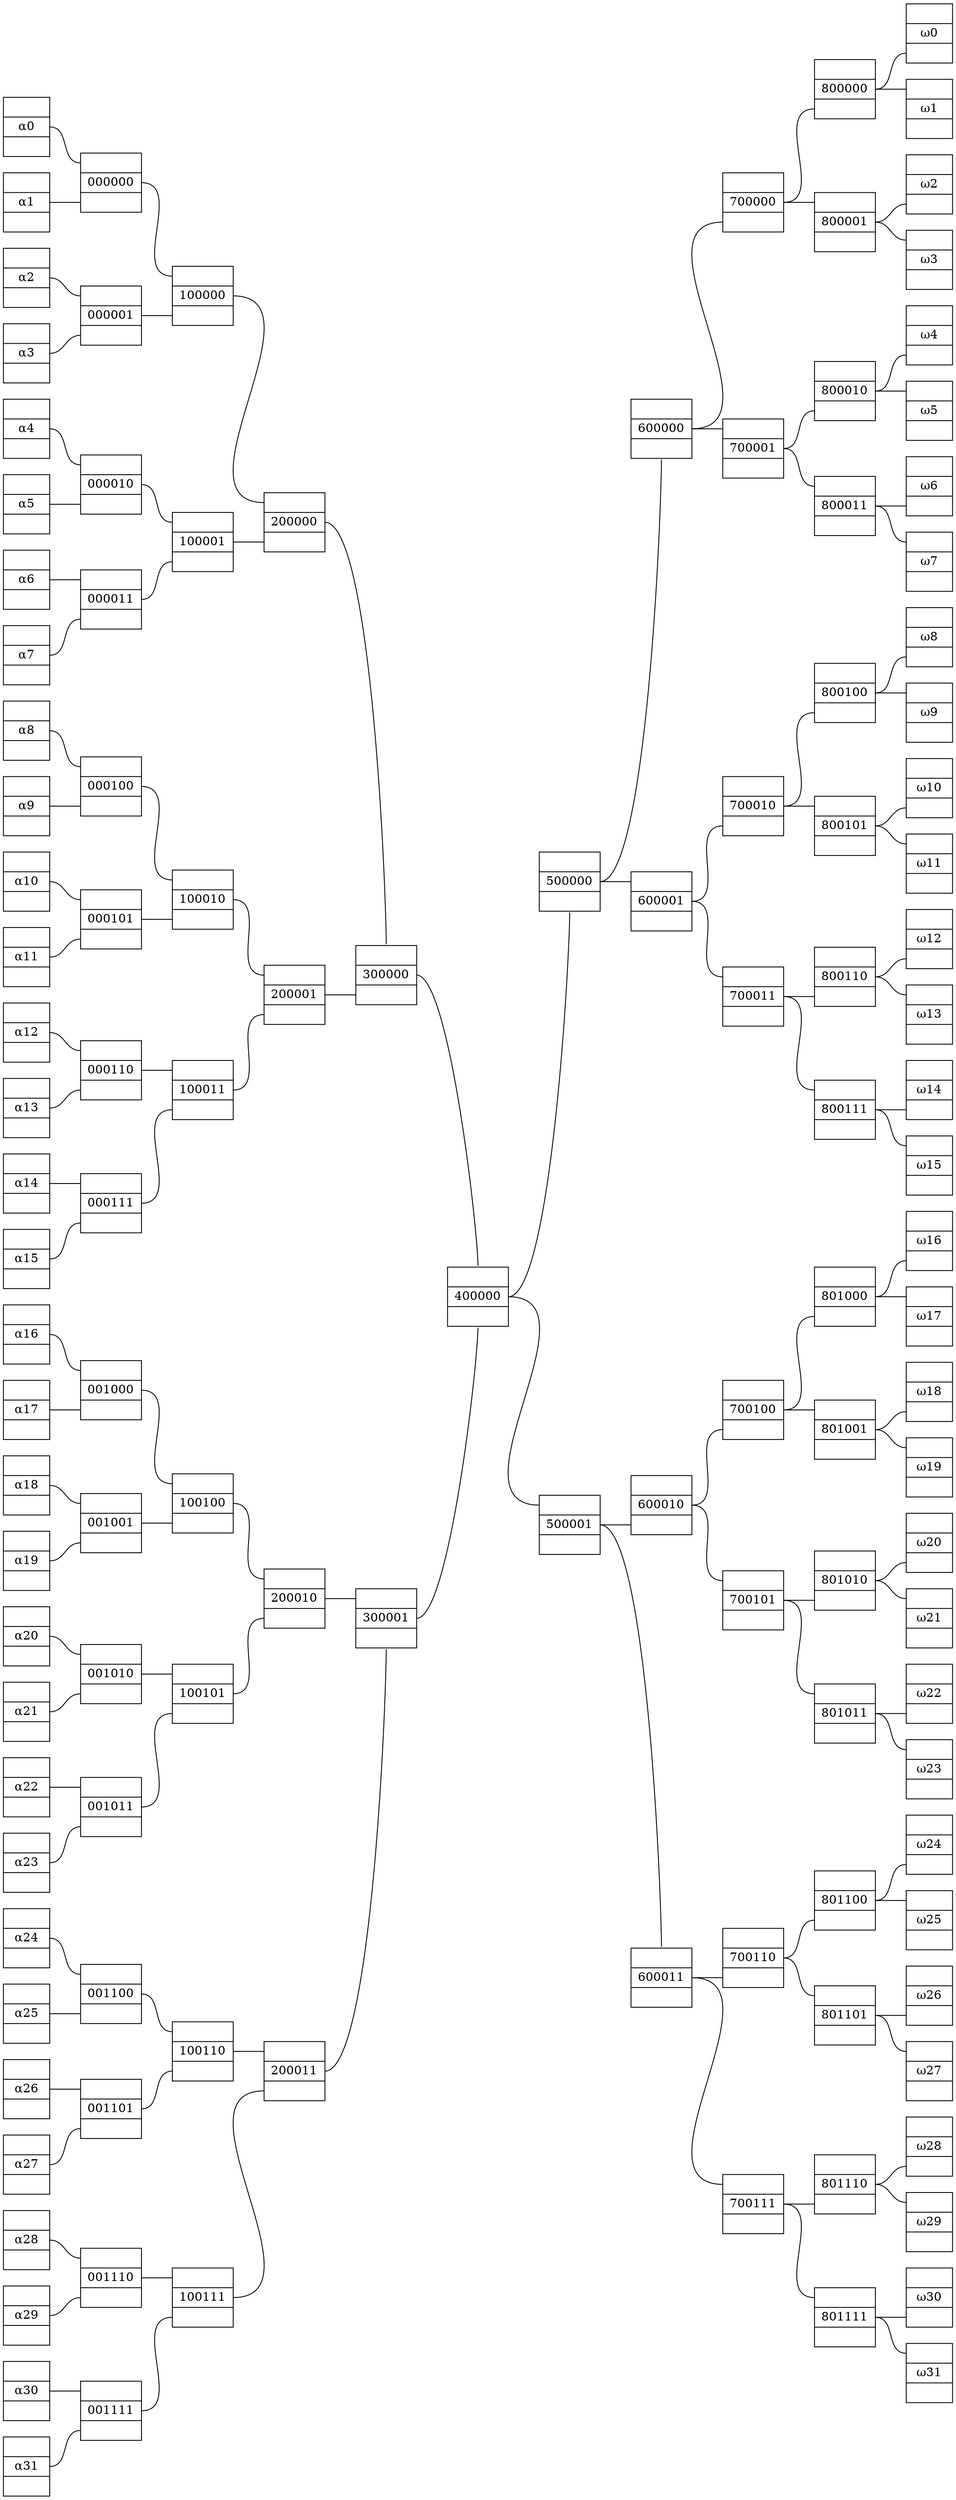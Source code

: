 graph "32 binairy tree general" {
	graph [rankdir=LR]
	node [height=.1 shape=record]
	"α00000" [label="<f0> |<f1> α0|<f2>"]
	"α00000":f1 -- 000000:f0
	"α00001" [label="<f0> |<f1> α1|<f2>"]
	"α00001":f1 -- 000000:f2
	"α00010" [label="<f0> |<f1> α2|<f2>"]
	"α00010":f1 -- 000001:f0
	"α00011" [label="<f0> |<f1> α3|<f2>"]
	"α00011":f1 -- 000001:f2
	"α00100" [label="<f0> |<f1> α4|<f2>"]
	"α00100":f1 -- 000010:f0
	"α00101" [label="<f0> |<f1> α5|<f2>"]
	"α00101":f1 -- 000010:f2
	"α00110" [label="<f0> |<f1> α6|<f2>"]
	"α00110":f1 -- 000011:f0
	"α00111" [label="<f0> |<f1> α7|<f2>"]
	"α00111":f1 -- 000011:f2
	"α01000" [label="<f0> |<f1> α8|<f2>"]
	"α01000":f1 -- 000100:f0
	"α01001" [label="<f0> |<f1> α9|<f2>"]
	"α01001":f1 -- 000100:f2
	"α01010" [label="<f0> |<f1> α10|<f2>"]
	"α01010":f1 -- 000101:f0
	"α01011" [label="<f0> |<f1> α11|<f2>"]
	"α01011":f1 -- 000101:f2
	"α01100" [label="<f0> |<f1> α12|<f2>"]
	"α01100":f1 -- 000110:f0
	"α01101" [label="<f0> |<f1> α13|<f2>"]
	"α01101":f1 -- 000110:f2
	"α01110" [label="<f0> |<f1> α14|<f2>"]
	"α01110":f1 -- 000111:f0
	"α01111" [label="<f0> |<f1> α15|<f2>"]
	"α01111":f1 -- 000111:f2
	"α10000" [label="<f0> |<f1> α16|<f2>"]
	"α10000":f1 -- 001000:f0
	"α10001" [label="<f0> |<f1> α17|<f2>"]
	"α10001":f1 -- 001000:f2
	"α10010" [label="<f0> |<f1> α18|<f2>"]
	"α10010":f1 -- 001001:f0
	"α10011" [label="<f0> |<f1> α19|<f2>"]
	"α10011":f1 -- 001001:f2
	"α10100" [label="<f0> |<f1> α20|<f2>"]
	"α10100":f1 -- 001010:f0
	"α10101" [label="<f0> |<f1> α21|<f2>"]
	"α10101":f1 -- 001010:f2
	"α10110" [label="<f0> |<f1> α22|<f2>"]
	"α10110":f1 -- 001011:f0
	"α10111" [label="<f0> |<f1> α23|<f2>"]
	"α10111":f1 -- 001011:f2
	"α11000" [label="<f0> |<f1> α24|<f2>"]
	"α11000":f1 -- 001100:f0
	"α11001" [label="<f0> |<f1> α25|<f2>"]
	"α11001":f1 -- 001100:f2
	"α11010" [label="<f0> |<f1> α26|<f2>"]
	"α11010":f1 -- 001101:f0
	"α11011" [label="<f0> |<f1> α27|<f2>"]
	"α11011":f1 -- 001101:f2
	"α11100" [label="<f0> |<f1> α28|<f2>"]
	"α11100":f1 -- 001110:f0
	"α11101" [label="<f0> |<f1> α29|<f2>"]
	"α11101":f1 -- 001110:f2
	"α11110" [label="<f0> |<f1> α30|<f2>"]
	"α11110":f1 -- 001111:f0
	"α11111" [label="<f0> |<f1> α31|<f2>"]
	"α11111":f1 -- 001111:f2
	"ω00000" [label="<f0> |<f1> ω0|<f2>"]
	"ω00001" [label="<f0> |<f1> ω1|<f2>"]
	"ω00010" [label="<f0> |<f1> ω2|<f2>"]
	"ω00011" [label="<f0> |<f1> ω3|<f2>"]
	"ω00100" [label="<f0> |<f1> ω4|<f2>"]
	"ω00101" [label="<f0> |<f1> ω5|<f2>"]
	"ω00110" [label="<f0> |<f1> ω6|<f2>"]
	"ω00111" [label="<f0> |<f1> ω7|<f2>"]
	"ω01000" [label="<f0> |<f1> ω8|<f2>"]
	"ω01001" [label="<f0> |<f1> ω9|<f2>"]
	"ω01010" [label="<f0> |<f1> ω10|<f2>"]
	"ω01011" [label="<f0> |<f1> ω11|<f2>"]
	"ω01100" [label="<f0> |<f1> ω12|<f2>"]
	"ω01101" [label="<f0> |<f1> ω13|<f2>"]
	"ω01110" [label="<f0> |<f1> ω14|<f2>"]
	"ω01111" [label="<f0> |<f1> ω15|<f2>"]
	"ω10000" [label="<f0> |<f1> ω16|<f2>"]
	"ω10001" [label="<f0> |<f1> ω17|<f2>"]
	"ω10010" [label="<f0> |<f1> ω18|<f2>"]
	"ω10011" [label="<f0> |<f1> ω19|<f2>"]
	"ω10100" [label="<f0> |<f1> ω20|<f2>"]
	"ω10101" [label="<f0> |<f1> ω21|<f2>"]
	"ω10110" [label="<f0> |<f1> ω22|<f2>"]
	"ω10111" [label="<f0> |<f1> ω23|<f2>"]
	"ω11000" [label="<f0> |<f1> ω24|<f2>"]
	"ω11001" [label="<f0> |<f1> ω25|<f2>"]
	"ω11010" [label="<f0> |<f1> ω26|<f2>"]
	"ω11011" [label="<f0> |<f1> ω27|<f2>"]
	"ω11100" [label="<f0> |<f1> ω28|<f2>"]
	"ω11101" [label="<f0> |<f1> ω29|<f2>"]
	"ω11110" [label="<f0> |<f1> ω30|<f2>"]
	"ω11111" [label="<f0> |<f1> ω31|<f2>"]
	000000 [label="<f0> |<f1> 000000|<f2>"]
	000000:f1 -- 100000:f0
	000001 [label="<f0> |<f1> 000001|<f2>"]
	000001:f1 -- 100000:f2
	000010 [label="<f0> |<f1> 000010|<f2>"]
	000010:f1 -- 100001:f0
	000011 [label="<f0> |<f1> 000011|<f2>"]
	000011:f1 -- 100001:f2
	000100 [label="<f0> |<f1> 000100|<f2>"]
	000100:f1 -- 100010:f0
	000101 [label="<f0> |<f1> 000101|<f2>"]
	000101:f1 -- 100010:f2
	000110 [label="<f0> |<f1> 000110|<f2>"]
	000110:f1 -- 100011:f0
	000111 [label="<f0> |<f1> 000111|<f2>"]
	000111:f1 -- 100011:f2
	001000 [label="<f0> |<f1> 001000|<f2>"]
	001000:f1 -- 100100:f0
	001001 [label="<f0> |<f1> 001001|<f2>"]
	001001:f1 -- 100100:f2
	001010 [label="<f0> |<f1> 001010|<f2>"]
	001010:f1 -- 100101:f0
	001011 [label="<f0> |<f1> 001011|<f2>"]
	001011:f1 -- 100101:f2
	001100 [label="<f0> |<f1> 001100|<f2>"]
	001100:f1 -- 100110:f0
	001101 [label="<f0> |<f1> 001101|<f2>"]
	001101:f1 -- 100110:f2
	001110 [label="<f0> |<f1> 001110|<f2>"]
	001110:f1 -- 100111:f0
	001111 [label="<f0> |<f1> 001111|<f2>"]
	001111:f1 -- 100111:f2
	800000 [label="<f0> |<f1> 800000|<f2>"]
	800000:f1 -- "ω00000":f2
	800000:f1 -- "ω00001":f0
	800001 [label="<f0> |<f1> 800001|<f2>"]
	800001:f1 -- "ω00010":f2
	800001:f1 -- "ω00011":f0
	800010 [label="<f0> |<f1> 800010|<f2>"]
	800010:f1 -- "ω00100":f2
	800010:f1 -- "ω00101":f0
	800011 [label="<f0> |<f1> 800011|<f2>"]
	800011:f1 -- "ω00110":f2
	800011:f1 -- "ω00111":f0
	800100 [label="<f0> |<f1> 800100|<f2>"]
	800100:f1 -- "ω01000":f2
	800100:f1 -- "ω01001":f0
	800101 [label="<f0> |<f1> 800101|<f2>"]
	800101:f1 -- "ω01010":f2
	800101:f1 -- "ω01011":f0
	800110 [label="<f0> |<f1> 800110|<f2>"]
	800110:f1 -- "ω01100":f2
	800110:f1 -- "ω01101":f0
	800111 [label="<f0> |<f1> 800111|<f2>"]
	800111:f1 -- "ω01110":f2
	800111:f1 -- "ω01111":f0
	801000 [label="<f0> |<f1> 801000|<f2>"]
	801000:f1 -- "ω10000":f2
	801000:f1 -- "ω10001":f0
	801001 [label="<f0> |<f1> 801001|<f2>"]
	801001:f1 -- "ω10010":f2
	801001:f1 -- "ω10011":f0
	801010 [label="<f0> |<f1> 801010|<f2>"]
	801010:f1 -- "ω10100":f2
	801010:f1 -- "ω10101":f0
	801011 [label="<f0> |<f1> 801011|<f2>"]
	801011:f1 -- "ω10110":f2
	801011:f1 -- "ω10111":f0
	801100 [label="<f0> |<f1> 801100|<f2>"]
	801100:f1 -- "ω11000":f2
	801100:f1 -- "ω11001":f0
	801101 [label="<f0> |<f1> 801101|<f2>"]
	801101:f1 -- "ω11010":f2
	801101:f1 -- "ω11011":f0
	801110 [label="<f0> |<f1> 801110|<f2>"]
	801110:f1 -- "ω11100":f2
	801110:f1 -- "ω11101":f0
	801111 [label="<f0> |<f1> 801111|<f2>"]
	801111:f1 -- "ω11110":f2
	801111:f1 -- "ω11111":f0
	100000 [label="<f0> |<f1> 100000|<f2>"]
	100000:f1 -- 200000:f0
	100001 [label="<f0> |<f1> 100001|<f2>"]
	100001:f1 -- 200000:f2
	100010 [label="<f0> |<f1> 100010|<f2>"]
	100010:f1 -- 200001:f0
	100011 [label="<f0> |<f1> 100011|<f2>"]
	100011:f1 -- 200001:f2
	100100 [label="<f0> |<f1> 100100|<f2>"]
	100100:f1 -- 200010:f0
	100101 [label="<f0> |<f1> 100101|<f2>"]
	100101:f1 -- 200010:f2
	100110 [label="<f0> |<f1> 100110|<f2>"]
	100110:f1 -- 200011:f0
	100111 [label="<f0> |<f1> 100111|<f2>"]
	100111:f1 -- 200011:f2
	700000 [label="<f0> |<f1> 700000|<f2>"]
	700000:f1 -- 800000:f2
	700000:f1 -- 800001:f0
	700001 [label="<f0> |<f1> 700001|<f2>"]
	700001:f1 -- 800010:f2
	700001:f1 -- 800011:f0
	700010 [label="<f0> |<f1> 700010|<f2>"]
	700010:f1 -- 800100:f2
	700010:f1 -- 800101:f0
	700011 [label="<f0> |<f1> 700011|<f2>"]
	700011:f1 -- 800110:f2
	700011:f1 -- 800111:f0
	700100 [label="<f0> |<f1> 700100|<f2>"]
	700100:f1 -- 801000:f2
	700100:f1 -- 801001:f0
	700101 [label="<f0> |<f1> 700101|<f2>"]
	700101:f1 -- 801010:f2
	700101:f1 -- 801011:f0
	700110 [label="<f0> |<f1> 700110|<f2>"]
	700110:f1 -- 801100:f2
	700110:f1 -- 801101:f0
	700111 [label="<f0> |<f1> 700111|<f2>"]
	700111:f1 -- 801110:f2
	700111:f1 -- 801111:f0
	200000 [label="<f0> |<f1> 200000|<f2>"]
	200000:f1 -- 300000:f0
	200001 [label="<f0> |<f1> 200001|<f2>"]
	200001:f1 -- 300000:f2
	200010 [label="<f0> |<f1> 200010|<f2>"]
	200010:f1 -- 300001:f0
	200011 [label="<f0> |<f1> 200011|<f2>"]
	200011:f1 -- 300001:f2
	600000 [label="<f0> |<f1> 600000|<f2>"]
	600000:f1 -- 700000:f2
	600000:f1 -- 700001:f0
	600001 [label="<f0> |<f1> 600001|<f2>"]
	600001:f1 -- 700010:f2
	600001:f1 -- 700011:f0
	600010 [label="<f0> |<f1> 600010|<f2>"]
	600010:f1 -- 700100:f2
	600010:f1 -- 700101:f0
	600011 [label="<f0> |<f1> 600011|<f2>"]
	600011:f1 -- 700110:f2
	600011:f1 -- 700111:f0
	300000 [label="<f0> |<f1> 300000|<f2>"]
	300000:f1 -- 400000:f0
	300001 [label="<f0> |<f1> 300001|<f2>"]
	300001:f1 -- 400000:f2
	500000 [label="<f0> |<f1> 500000|<f2>"]
	500000:f1 -- 600000:f2
	500000:f1 -- 600001:f0
	500001 [label="<f0> |<f1> 500001|<f2>"]
	500001:f1 -- 600010:f2
	500001:f1 -- 600011:f0
	400000 [label="<f0> |<f1> 400000|<f2>"]
	400000 [label="<f0> |<f1> 400000|<f2>"]
	400000:f1 -- 500000:f2
	400000:f1 -- 500001:f0
}
